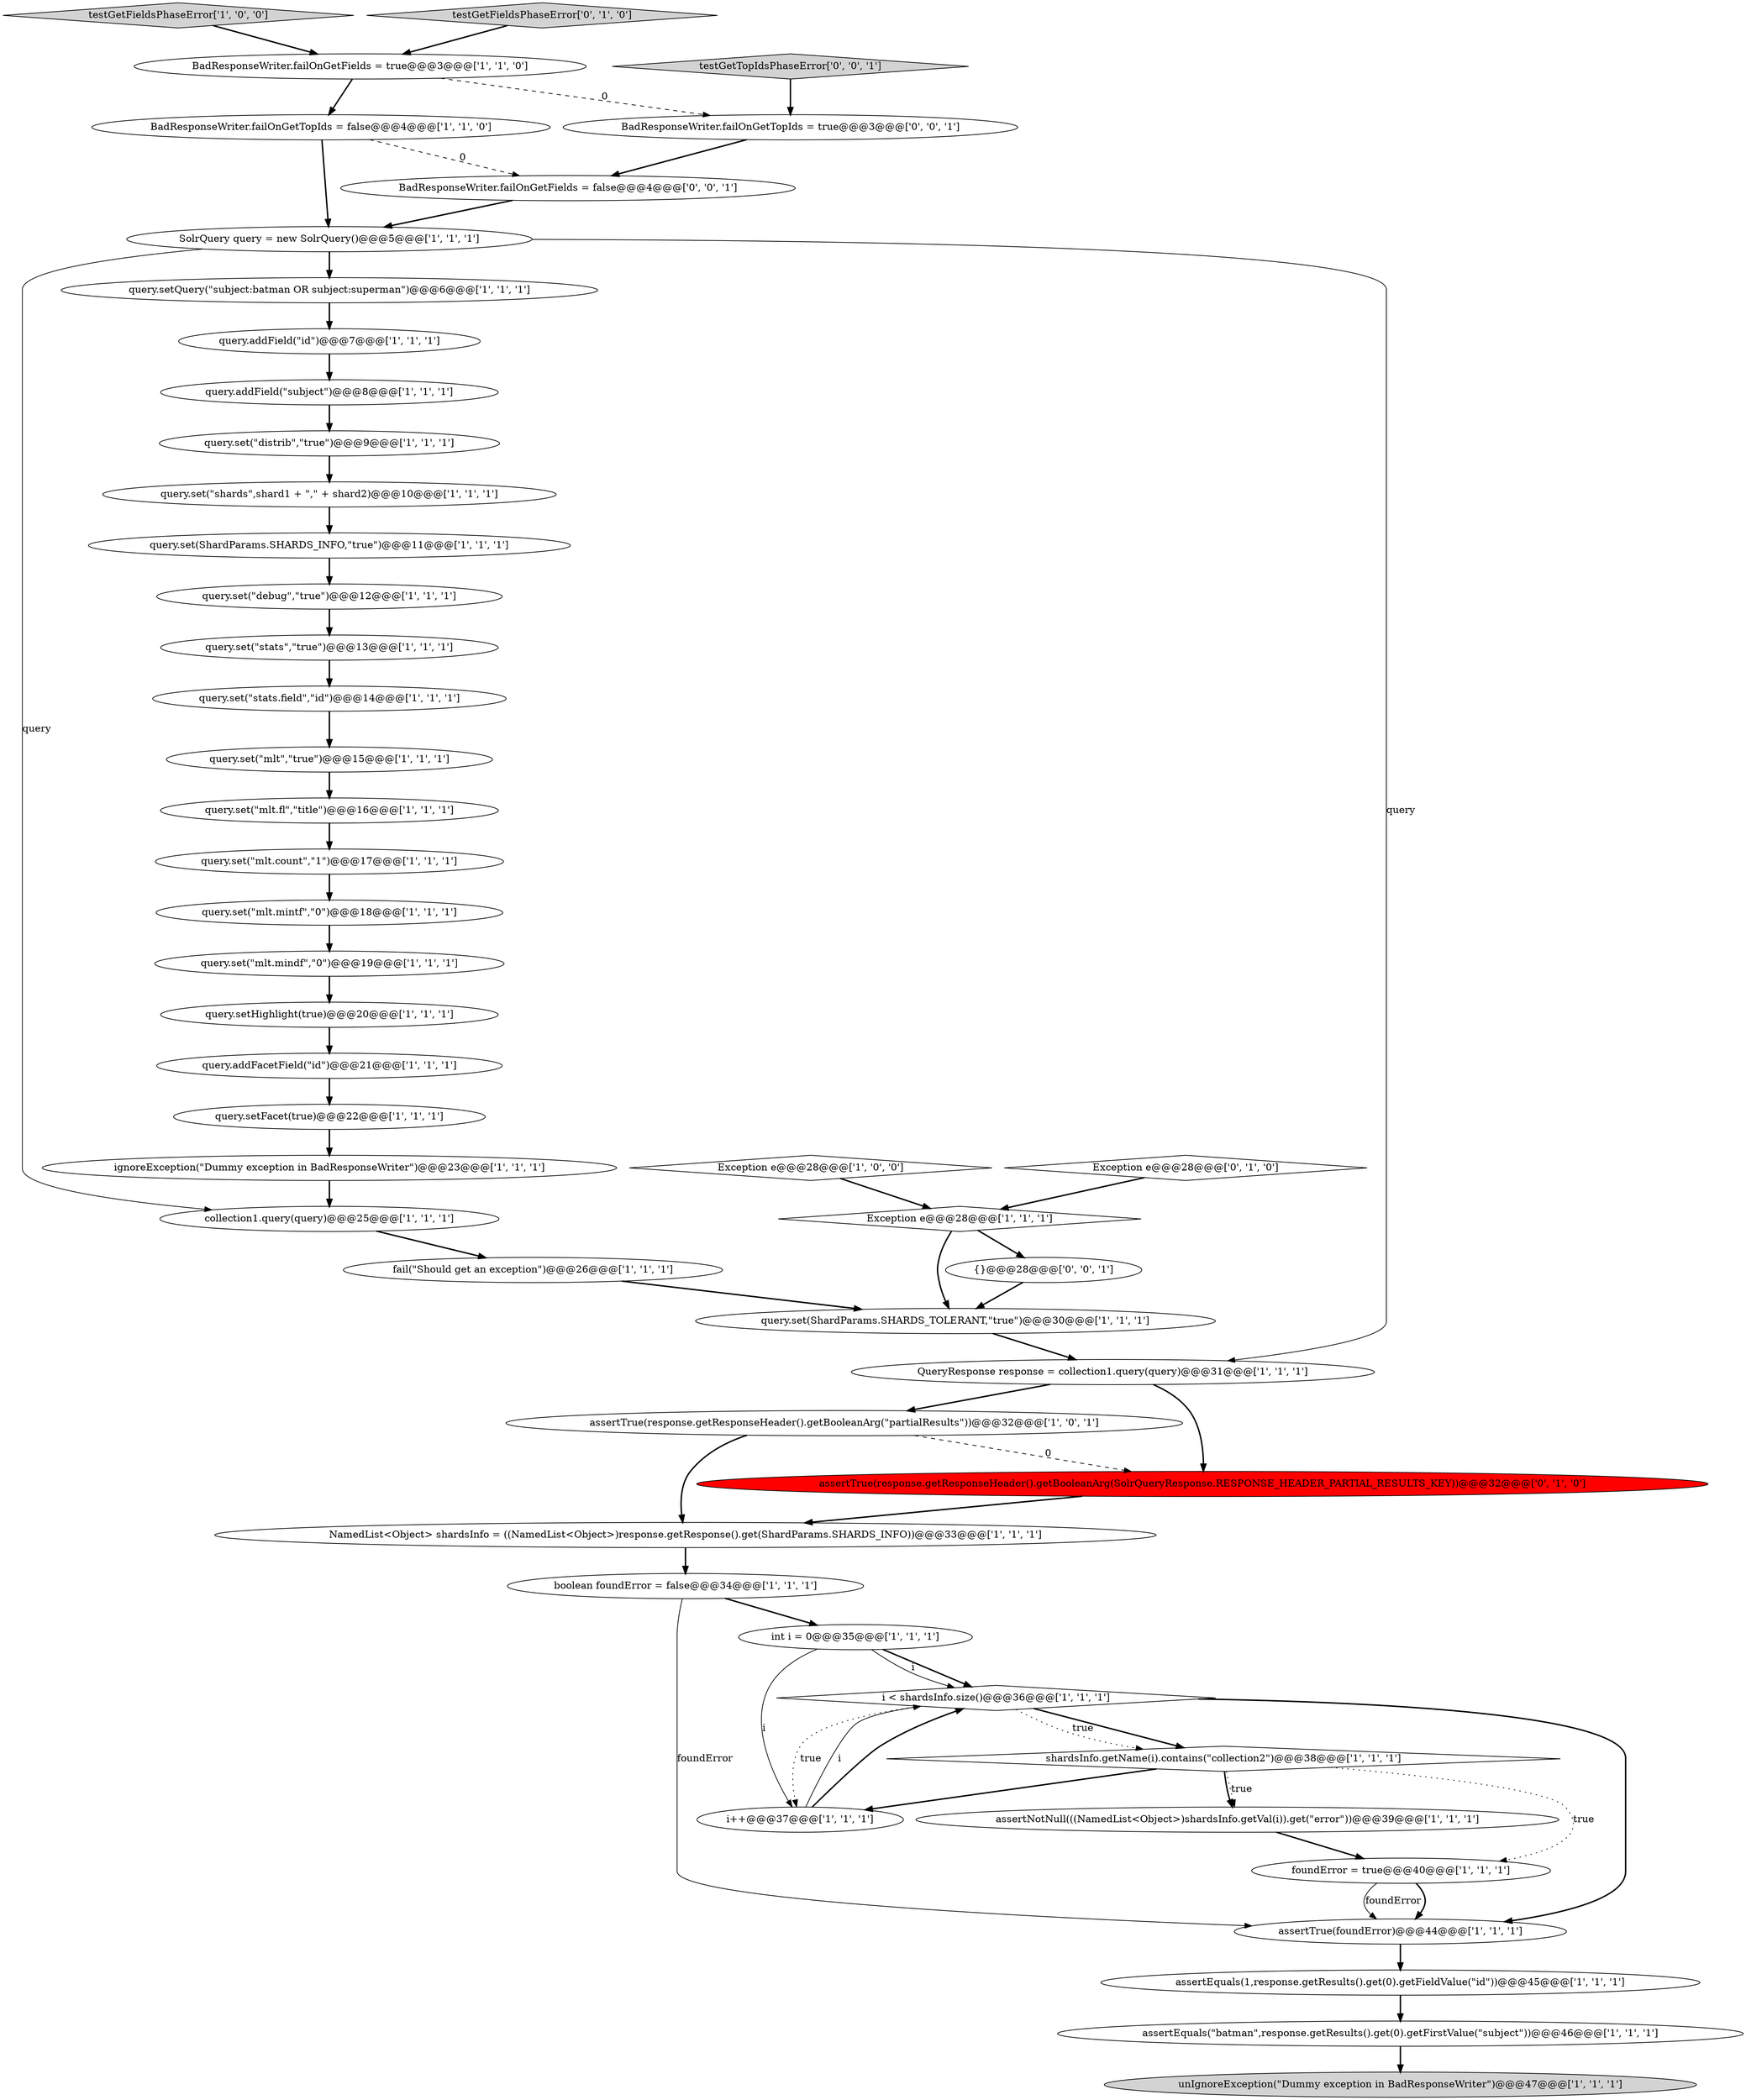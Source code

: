 digraph {
23 [style = filled, label = "query.set(\"mlt.mindf\",\"0\")@@@19@@@['1', '1', '1']", fillcolor = white, shape = ellipse image = "AAA0AAABBB1BBB"];
4 [style = filled, label = "NamedList<Object> shardsInfo = ((NamedList<Object>)response.getResponse().get(ShardParams.SHARDS_INFO))@@@33@@@['1', '1', '1']", fillcolor = white, shape = ellipse image = "AAA0AAABBB1BBB"];
29 [style = filled, label = "int i = 0@@@35@@@['1', '1', '1']", fillcolor = white, shape = ellipse image = "AAA0AAABBB1BBB"];
39 [style = filled, label = "fail(\"Should get an exception\")@@@26@@@['1', '1', '1']", fillcolor = white, shape = ellipse image = "AAA0AAABBB1BBB"];
12 [style = filled, label = "query.addField(\"subject\")@@@8@@@['1', '1', '1']", fillcolor = white, shape = ellipse image = "AAA0AAABBB1BBB"];
24 [style = filled, label = "assertTrue(response.getResponseHeader().getBooleanArg(\"partialResults\"))@@@32@@@['1', '0', '1']", fillcolor = white, shape = ellipse image = "AAA0AAABBB1BBB"];
7 [style = filled, label = "query.set(\"shards\",shard1 + \",\" + shard2)@@@10@@@['1', '1', '1']", fillcolor = white, shape = ellipse image = "AAA0AAABBB1BBB"];
21 [style = filled, label = "query.setFacet(true)@@@22@@@['1', '1', '1']", fillcolor = white, shape = ellipse image = "AAA0AAABBB1BBB"];
14 [style = filled, label = "query.set(ShardParams.SHARDS_INFO,\"true\")@@@11@@@['1', '1', '1']", fillcolor = white, shape = ellipse image = "AAA0AAABBB1BBB"];
26 [style = filled, label = "query.set(ShardParams.SHARDS_TOLERANT,\"true\")@@@30@@@['1', '1', '1']", fillcolor = white, shape = ellipse image = "AAA0AAABBB1BBB"];
36 [style = filled, label = "collection1.query(query)@@@25@@@['1', '1', '1']", fillcolor = white, shape = ellipse image = "AAA0AAABBB1BBB"];
13 [style = filled, label = "testGetFieldsPhaseError['1', '0', '0']", fillcolor = lightgray, shape = diamond image = "AAA0AAABBB1BBB"];
46 [style = filled, label = "BadResponseWriter.failOnGetTopIds = true@@@3@@@['0', '0', '1']", fillcolor = white, shape = ellipse image = "AAA0AAABBB3BBB"];
41 [style = filled, label = "testGetFieldsPhaseError['0', '1', '0']", fillcolor = lightgray, shape = diamond image = "AAA0AAABBB2BBB"];
35 [style = filled, label = "query.set(\"stats.field\",\"id\")@@@14@@@['1', '1', '1']", fillcolor = white, shape = ellipse image = "AAA0AAABBB1BBB"];
6 [style = filled, label = "BadResponseWriter.failOnGetFields = true@@@3@@@['1', '1', '0']", fillcolor = white, shape = ellipse image = "AAA0AAABBB1BBB"];
40 [style = filled, label = "assertEquals(1,response.getResults().get(0).getFieldValue(\"id\"))@@@45@@@['1', '1', '1']", fillcolor = white, shape = ellipse image = "AAA0AAABBB1BBB"];
44 [style = filled, label = "{}@@@28@@@['0', '0', '1']", fillcolor = white, shape = ellipse image = "AAA0AAABBB3BBB"];
9 [style = filled, label = "boolean foundError = false@@@34@@@['1', '1', '1']", fillcolor = white, shape = ellipse image = "AAA0AAABBB1BBB"];
15 [style = filled, label = "query.set(\"mlt.fl\",\"title\")@@@16@@@['1', '1', '1']", fillcolor = white, shape = ellipse image = "AAA0AAABBB1BBB"];
3 [style = filled, label = "assertTrue(foundError)@@@44@@@['1', '1', '1']", fillcolor = white, shape = ellipse image = "AAA0AAABBB1BBB"];
45 [style = filled, label = "testGetTopIdsPhaseError['0', '0', '1']", fillcolor = lightgray, shape = diamond image = "AAA0AAABBB3BBB"];
18 [style = filled, label = "Exception e@@@28@@@['1', '0', '0']", fillcolor = white, shape = diamond image = "AAA0AAABBB1BBB"];
43 [style = filled, label = "Exception e@@@28@@@['0', '1', '0']", fillcolor = white, shape = diamond image = "AAA0AAABBB2BBB"];
11 [style = filled, label = "query.set(\"mlt.mintf\",\"0\")@@@18@@@['1', '1', '1']", fillcolor = white, shape = ellipse image = "AAA0AAABBB1BBB"];
0 [style = filled, label = "query.set(\"stats\",\"true\")@@@13@@@['1', '1', '1']", fillcolor = white, shape = ellipse image = "AAA0AAABBB1BBB"];
1 [style = filled, label = "query.set(\"distrib\",\"true\")@@@9@@@['1', '1', '1']", fillcolor = white, shape = ellipse image = "AAA0AAABBB1BBB"];
17 [style = filled, label = "BadResponseWriter.failOnGetTopIds = false@@@4@@@['1', '1', '0']", fillcolor = white, shape = ellipse image = "AAA0AAABBB1BBB"];
31 [style = filled, label = "query.addFacetField(\"id\")@@@21@@@['1', '1', '1']", fillcolor = white, shape = ellipse image = "AAA0AAABBB1BBB"];
25 [style = filled, label = "assertEquals(\"batman\",response.getResults().get(0).getFirstValue(\"subject\"))@@@46@@@['1', '1', '1']", fillcolor = white, shape = ellipse image = "AAA0AAABBB1BBB"];
19 [style = filled, label = "query.set(\"debug\",\"true\")@@@12@@@['1', '1', '1']", fillcolor = white, shape = ellipse image = "AAA0AAABBB1BBB"];
42 [style = filled, label = "assertTrue(response.getResponseHeader().getBooleanArg(SolrQueryResponse.RESPONSE_HEADER_PARTIAL_RESULTS_KEY))@@@32@@@['0', '1', '0']", fillcolor = red, shape = ellipse image = "AAA1AAABBB2BBB"];
33 [style = filled, label = "SolrQuery query = new SolrQuery()@@@5@@@['1', '1', '1']", fillcolor = white, shape = ellipse image = "AAA0AAABBB1BBB"];
28 [style = filled, label = "shardsInfo.getName(i).contains(\"collection2\")@@@38@@@['1', '1', '1']", fillcolor = white, shape = diamond image = "AAA0AAABBB1BBB"];
5 [style = filled, label = "assertNotNull(((NamedList<Object>)shardsInfo.getVal(i)).get(\"error\"))@@@39@@@['1', '1', '1']", fillcolor = white, shape = ellipse image = "AAA0AAABBB1BBB"];
37 [style = filled, label = "query.setQuery(\"subject:batman OR subject:superman\")@@@6@@@['1', '1', '1']", fillcolor = white, shape = ellipse image = "AAA0AAABBB1BBB"];
8 [style = filled, label = "query.set(\"mlt\",\"true\")@@@15@@@['1', '1', '1']", fillcolor = white, shape = ellipse image = "AAA0AAABBB1BBB"];
38 [style = filled, label = "ignoreException(\"Dummy exception in BadResponseWriter\")@@@23@@@['1', '1', '1']", fillcolor = white, shape = ellipse image = "AAA0AAABBB1BBB"];
16 [style = filled, label = "query.setHighlight(true)@@@20@@@['1', '1', '1']", fillcolor = white, shape = ellipse image = "AAA0AAABBB1BBB"];
10 [style = filled, label = "i < shardsInfo.size()@@@36@@@['1', '1', '1']", fillcolor = white, shape = diamond image = "AAA0AAABBB1BBB"];
27 [style = filled, label = "i++@@@37@@@['1', '1', '1']", fillcolor = white, shape = ellipse image = "AAA0AAABBB1BBB"];
2 [style = filled, label = "QueryResponse response = collection1.query(query)@@@31@@@['1', '1', '1']", fillcolor = white, shape = ellipse image = "AAA0AAABBB1BBB"];
22 [style = filled, label = "foundError = true@@@40@@@['1', '1', '1']", fillcolor = white, shape = ellipse image = "AAA0AAABBB1BBB"];
30 [style = filled, label = "unIgnoreException(\"Dummy exception in BadResponseWriter\")@@@47@@@['1', '1', '1']", fillcolor = lightgray, shape = ellipse image = "AAA0AAABBB1BBB"];
34 [style = filled, label = "Exception e@@@28@@@['1', '1', '1']", fillcolor = white, shape = diamond image = "AAA0AAABBB1BBB"];
20 [style = filled, label = "query.set(\"mlt.count\",\"1\")@@@17@@@['1', '1', '1']", fillcolor = white, shape = ellipse image = "AAA0AAABBB1BBB"];
47 [style = filled, label = "BadResponseWriter.failOnGetFields = false@@@4@@@['0', '0', '1']", fillcolor = white, shape = ellipse image = "AAA0AAABBB3BBB"];
32 [style = filled, label = "query.addField(\"id\")@@@7@@@['1', '1', '1']", fillcolor = white, shape = ellipse image = "AAA0AAABBB1BBB"];
6->17 [style = bold, label=""];
4->9 [style = bold, label=""];
23->16 [style = bold, label=""];
28->5 [style = bold, label=""];
10->28 [style = bold, label=""];
8->15 [style = bold, label=""];
10->28 [style = dotted, label="true"];
3->40 [style = bold, label=""];
27->10 [style = solid, label="i"];
32->12 [style = bold, label=""];
18->34 [style = bold, label=""];
25->30 [style = bold, label=""];
9->3 [style = solid, label="foundError"];
33->2 [style = solid, label="query"];
40->25 [style = bold, label=""];
10->3 [style = bold, label=""];
14->19 [style = bold, label=""];
38->36 [style = bold, label=""];
17->33 [style = bold, label=""];
31->21 [style = bold, label=""];
41->6 [style = bold, label=""];
46->47 [style = bold, label=""];
12->1 [style = bold, label=""];
47->33 [style = bold, label=""];
1->7 [style = bold, label=""];
36->39 [style = bold, label=""];
39->26 [style = bold, label=""];
19->0 [style = bold, label=""];
24->42 [style = dashed, label="0"];
21->38 [style = bold, label=""];
7->14 [style = bold, label=""];
17->47 [style = dashed, label="0"];
22->3 [style = bold, label=""];
42->4 [style = bold, label=""];
6->46 [style = dashed, label="0"];
28->5 [style = dotted, label="true"];
26->2 [style = bold, label=""];
24->4 [style = bold, label=""];
44->26 [style = bold, label=""];
34->26 [style = bold, label=""];
29->27 [style = solid, label="i"];
15->20 [style = bold, label=""];
16->31 [style = bold, label=""];
27->10 [style = bold, label=""];
34->44 [style = bold, label=""];
35->8 [style = bold, label=""];
33->36 [style = solid, label="query"];
28->22 [style = dotted, label="true"];
37->32 [style = bold, label=""];
0->35 [style = bold, label=""];
29->10 [style = bold, label=""];
10->27 [style = dotted, label="true"];
28->27 [style = bold, label=""];
45->46 [style = bold, label=""];
2->24 [style = bold, label=""];
13->6 [style = bold, label=""];
33->37 [style = bold, label=""];
22->3 [style = solid, label="foundError"];
9->29 [style = bold, label=""];
5->22 [style = bold, label=""];
11->23 [style = bold, label=""];
43->34 [style = bold, label=""];
2->42 [style = bold, label=""];
29->10 [style = solid, label="i"];
20->11 [style = bold, label=""];
}
